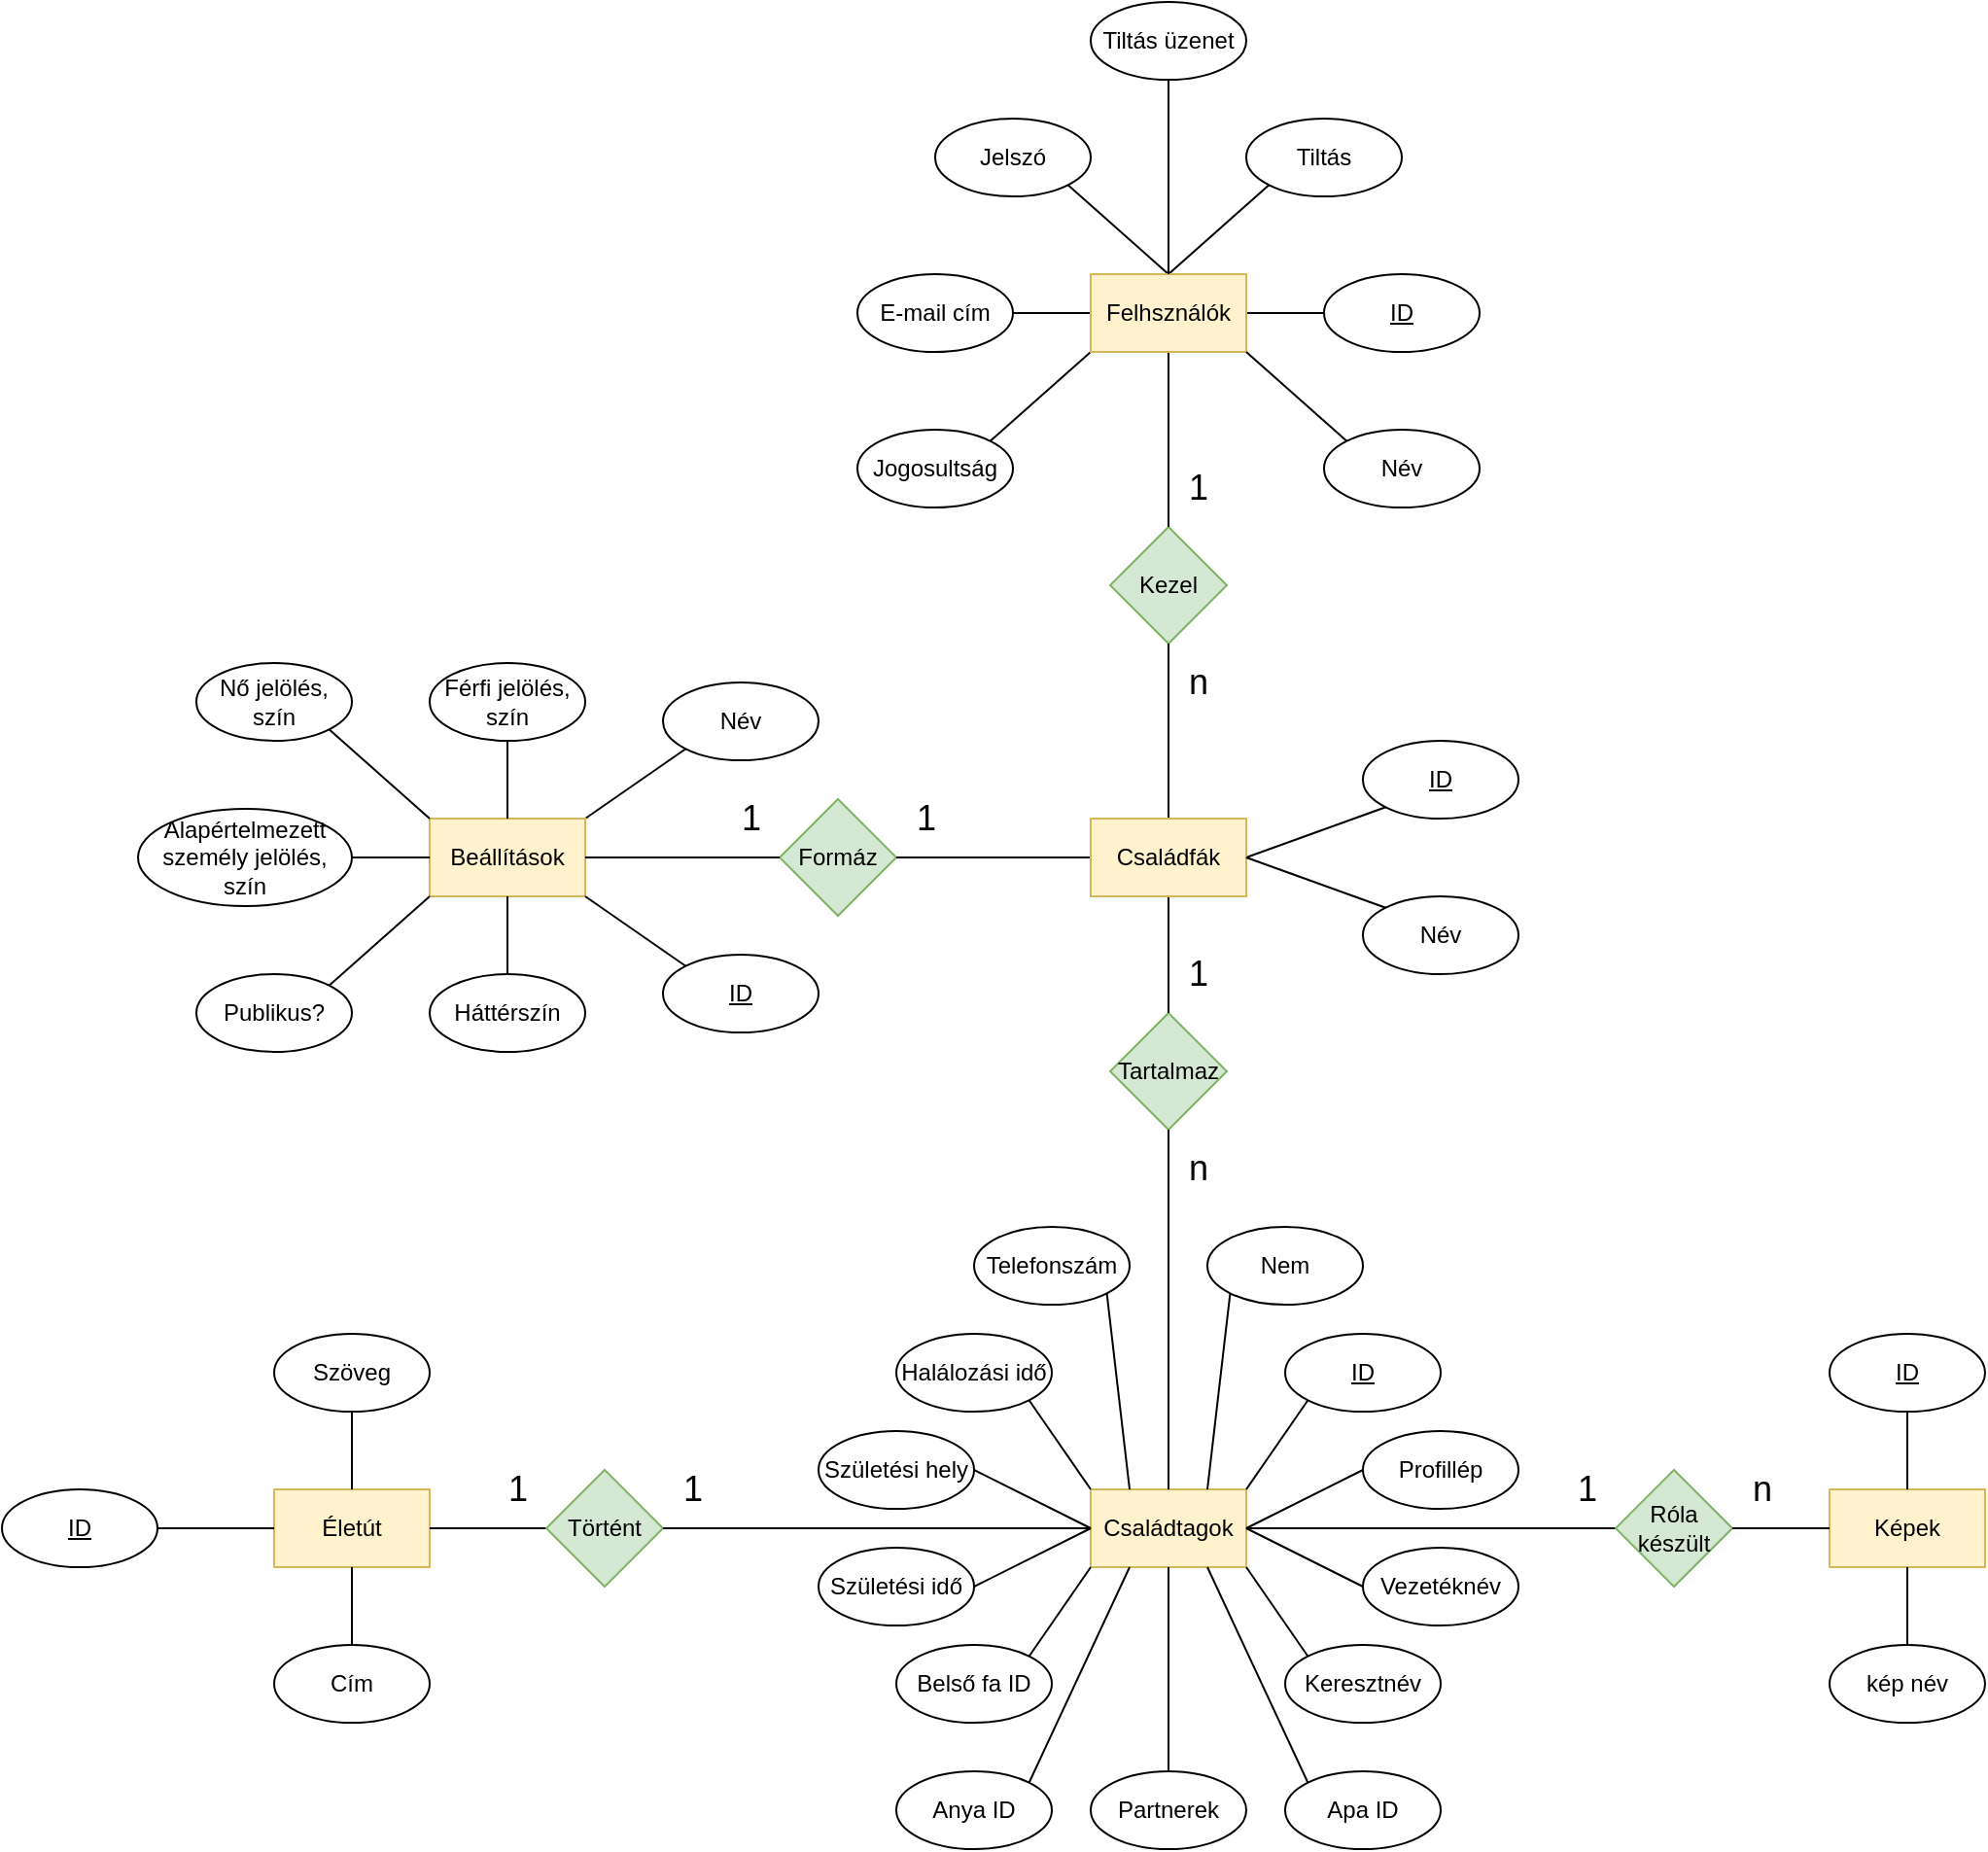 <mxfile version="21.2.3" type="device">
  <diagram id="2suKH13zM9JkPsC_o6TE" name="1 oldal">
    <mxGraphModel dx="2447" dy="899" grid="1" gridSize="10" guides="1" tooltips="1" connect="1" arrows="1" fold="1" page="1" pageScale="1" pageWidth="827" pageHeight="1169" math="0" shadow="0">
      <root>
        <mxCell id="0" />
        <mxCell id="1" parent="0" />
        <mxCell id="bxEZ8ckqoEu1JuAKQ9-u-1" value="Felhsználók" style="rounded=0;whiteSpace=wrap;html=1;" parent="1" vertex="1">
          <mxGeometry x="420" y="150" width="80" height="40" as="geometry" />
        </mxCell>
        <mxCell id="bxEZ8ckqoEu1JuAKQ9-u-2" value="&lt;u&gt;ID&lt;/u&gt;" style="ellipse;whiteSpace=wrap;html=1;" parent="1" vertex="1">
          <mxGeometry x="540" y="150" width="80" height="40" as="geometry" />
        </mxCell>
        <mxCell id="bxEZ8ckqoEu1JuAKQ9-u-3" value="E-mail cím" style="ellipse;whiteSpace=wrap;html=1;" parent="1" vertex="1">
          <mxGeometry x="300" y="150" width="80" height="40" as="geometry" />
        </mxCell>
        <mxCell id="bxEZ8ckqoEu1JuAKQ9-u-6" value="Jelszó" style="ellipse;whiteSpace=wrap;html=1;" parent="1" vertex="1">
          <mxGeometry x="340" y="70" width="80" height="40" as="geometry" />
        </mxCell>
        <mxCell id="bxEZ8ckqoEu1JuAKQ9-u-7" value="" style="endArrow=none;html=1;rounded=0;entryX=0;entryY=0.5;entryDx=0;entryDy=0;exitX=1;exitY=0.5;exitDx=0;exitDy=0;" parent="1" source="bxEZ8ckqoEu1JuAKQ9-u-1" target="bxEZ8ckqoEu1JuAKQ9-u-2" edge="1">
          <mxGeometry width="50" height="50" relative="1" as="geometry">
            <mxPoint x="550" y="260" as="sourcePoint" />
            <mxPoint x="560" y="160" as="targetPoint" />
          </mxGeometry>
        </mxCell>
        <mxCell id="bxEZ8ckqoEu1JuAKQ9-u-9" value="" style="endArrow=none;html=1;rounded=0;entryX=1;entryY=0.5;entryDx=0;entryDy=0;exitX=0;exitY=0.5;exitDx=0;exitDy=0;" parent="1" source="bxEZ8ckqoEu1JuAKQ9-u-1" target="bxEZ8ckqoEu1JuAKQ9-u-3" edge="1">
          <mxGeometry width="50" height="50" relative="1" as="geometry">
            <mxPoint x="470" y="160" as="sourcePoint" />
            <mxPoint x="470" y="120" as="targetPoint" />
          </mxGeometry>
        </mxCell>
        <mxCell id="bxEZ8ckqoEu1JuAKQ9-u-10" value="" style="endArrow=none;html=1;rounded=0;entryX=0.5;entryY=0;entryDx=0;entryDy=0;exitX=1;exitY=1;exitDx=0;exitDy=0;" parent="1" source="bxEZ8ckqoEu1JuAKQ9-u-6" target="bxEZ8ckqoEu1JuAKQ9-u-1" edge="1">
          <mxGeometry width="50" height="50" relative="1" as="geometry">
            <mxPoint x="480" y="170" as="sourcePoint" />
            <mxPoint x="480" y="130" as="targetPoint" />
          </mxGeometry>
        </mxCell>
        <mxCell id="bxEZ8ckqoEu1JuAKQ9-u-11" value="Családfák" style="rounded=0;whiteSpace=wrap;html=1;" parent="1" vertex="1">
          <mxGeometry x="420" y="430" width="80" height="40" as="geometry" />
        </mxCell>
        <mxCell id="bxEZ8ckqoEu1JuAKQ9-u-12" value="Kezel" style="rhombus;whiteSpace=wrap;html=1;fillColor=#d5e8d4;strokeColor=#82b366;" parent="1" vertex="1">
          <mxGeometry x="430" y="280" width="60" height="60" as="geometry" />
        </mxCell>
        <mxCell id="bxEZ8ckqoEu1JuAKQ9-u-13" value="Tiltás" style="ellipse;whiteSpace=wrap;html=1;" parent="1" vertex="1">
          <mxGeometry x="500" y="70" width="80" height="40" as="geometry" />
        </mxCell>
        <mxCell id="bxEZ8ckqoEu1JuAKQ9-u-14" value="" style="endArrow=none;html=1;rounded=0;entryX=0.5;entryY=0;entryDx=0;entryDy=0;exitX=0;exitY=1;exitDx=0;exitDy=0;" parent="1" source="bxEZ8ckqoEu1JuAKQ9-u-13" target="bxEZ8ckqoEu1JuAKQ9-u-1" edge="1">
          <mxGeometry width="50" height="50" relative="1" as="geometry">
            <mxPoint x="390" y="120" as="sourcePoint" />
            <mxPoint x="470" y="160" as="targetPoint" />
          </mxGeometry>
        </mxCell>
        <mxCell id="bxEZ8ckqoEu1JuAKQ9-u-15" value="" style="endArrow=none;html=1;rounded=0;entryX=0.5;entryY=0;entryDx=0;entryDy=0;exitX=0.5;exitY=1;exitDx=0;exitDy=0;" parent="1" source="bxEZ8ckqoEu1JuAKQ9-u-1" target="bxEZ8ckqoEu1JuAKQ9-u-12" edge="1">
          <mxGeometry width="50" height="50" relative="1" as="geometry">
            <mxPoint x="400" y="130" as="sourcePoint" />
            <mxPoint x="480" y="170" as="targetPoint" />
          </mxGeometry>
        </mxCell>
        <mxCell id="bxEZ8ckqoEu1JuAKQ9-u-16" value="" style="endArrow=none;html=1;rounded=0;entryX=0.5;entryY=0;entryDx=0;entryDy=0;exitX=0.5;exitY=1;exitDx=0;exitDy=0;" parent="1" source="bxEZ8ckqoEu1JuAKQ9-u-12" target="bxEZ8ckqoEu1JuAKQ9-u-11" edge="1">
          <mxGeometry width="50" height="50" relative="1" as="geometry">
            <mxPoint x="410" y="220" as="sourcePoint" />
            <mxPoint x="490" y="260" as="targetPoint" />
          </mxGeometry>
        </mxCell>
        <mxCell id="bxEZ8ckqoEu1JuAKQ9-u-17" value="&lt;u&gt;ID&lt;/u&gt;" style="ellipse;whiteSpace=wrap;html=1;" parent="1" vertex="1">
          <mxGeometry x="560" y="390" width="80" height="40" as="geometry" />
        </mxCell>
        <mxCell id="bxEZ8ckqoEu1JuAKQ9-u-18" value="" style="endArrow=none;html=1;rounded=0;entryX=0;entryY=1;entryDx=0;entryDy=0;exitX=1;exitY=0.5;exitDx=0;exitDy=0;" parent="1" source="bxEZ8ckqoEu1JuAKQ9-u-11" target="bxEZ8ckqoEu1JuAKQ9-u-17" edge="1">
          <mxGeometry width="50" height="50" relative="1" as="geometry">
            <mxPoint x="510" y="260" as="sourcePoint" />
            <mxPoint x="550" y="260" as="targetPoint" />
          </mxGeometry>
        </mxCell>
        <mxCell id="bxEZ8ckqoEu1JuAKQ9-u-19" value="Családtagok" style="rounded=0;whiteSpace=wrap;html=1;fillColor=#fff2cc;strokeColor=#d6b656;" parent="1" vertex="1">
          <mxGeometry x="420" y="775" width="80" height="40" as="geometry" />
        </mxCell>
        <mxCell id="bxEZ8ckqoEu1JuAKQ9-u-20" value="Tartalmaz" style="rhombus;whiteSpace=wrap;html=1;fillColor=#d5e8d4;strokeColor=#82b366;" parent="1" vertex="1">
          <mxGeometry x="430" y="530" width="60" height="60" as="geometry" />
        </mxCell>
        <mxCell id="bxEZ8ckqoEu1JuAKQ9-u-21" value="" style="endArrow=none;html=1;rounded=0;entryX=0.5;entryY=0;entryDx=0;entryDy=0;exitX=0.5;exitY=1;exitDx=0;exitDy=0;" parent="1" source="bxEZ8ckqoEu1JuAKQ9-u-20" target="bxEZ8ckqoEu1JuAKQ9-u-19" edge="1">
          <mxGeometry width="50" height="50" relative="1" as="geometry">
            <mxPoint x="460" y="665" as="sourcePoint" />
            <mxPoint x="460" y="785" as="targetPoint" />
          </mxGeometry>
        </mxCell>
        <mxCell id="bxEZ8ckqoEu1JuAKQ9-u-22" value="" style="endArrow=none;html=1;rounded=0;exitX=0.5;exitY=0;exitDx=0;exitDy=0;entryX=0.5;entryY=1;entryDx=0;entryDy=0;" parent="1" source="bxEZ8ckqoEu1JuAKQ9-u-20" target="c3sbEHsN1Rzc0lD4RSrM-78" edge="1">
          <mxGeometry width="50" height="50" relative="1" as="geometry">
            <mxPoint x="480" y="250" as="sourcePoint" />
            <mxPoint x="460" y="430" as="targetPoint" />
          </mxGeometry>
        </mxCell>
        <mxCell id="bxEZ8ckqoEu1JuAKQ9-u-23" value="&lt;font style=&quot;font-size: 18px;&quot;&gt;1&lt;/font&gt;" style="text;html=1;align=center;verticalAlign=middle;resizable=0;points=[];autosize=1;strokeColor=none;fillColor=none;" parent="1" vertex="1">
          <mxGeometry x="460" y="240" width="30" height="40" as="geometry" />
        </mxCell>
        <mxCell id="bxEZ8ckqoEu1JuAKQ9-u-25" value="&lt;font style=&quot;font-size: 18px;&quot;&gt;n&lt;/font&gt;" style="text;html=1;align=center;verticalAlign=middle;resizable=0;points=[];autosize=1;strokeColor=none;fillColor=none;" parent="1" vertex="1">
          <mxGeometry x="460" y="340" width="30" height="40" as="geometry" />
        </mxCell>
        <mxCell id="bxEZ8ckqoEu1JuAKQ9-u-26" value="&lt;font style=&quot;font-size: 18px;&quot;&gt;1&lt;/font&gt;" style="text;html=1;align=center;verticalAlign=middle;resizable=0;points=[];autosize=1;strokeColor=none;fillColor=none;" parent="1" vertex="1">
          <mxGeometry x="460" y="490" width="30" height="40" as="geometry" />
        </mxCell>
        <mxCell id="bxEZ8ckqoEu1JuAKQ9-u-27" value="&lt;font style=&quot;font-size: 18px;&quot;&gt;n&lt;/font&gt;" style="text;html=1;align=center;verticalAlign=middle;resizable=0;points=[];autosize=1;strokeColor=none;fillColor=none;" parent="1" vertex="1">
          <mxGeometry x="460" y="590" width="30" height="40" as="geometry" />
        </mxCell>
        <mxCell id="bxEZ8ckqoEu1JuAKQ9-u-28" value="Név" style="ellipse;whiteSpace=wrap;html=1;" parent="1" vertex="1">
          <mxGeometry x="200" y="360" width="80" height="40" as="geometry" />
        </mxCell>
        <mxCell id="bxEZ8ckqoEu1JuAKQ9-u-29" value="" style="endArrow=none;html=1;rounded=0;entryX=1;entryY=0;entryDx=0;entryDy=0;exitX=0;exitY=1;exitDx=0;exitDy=0;" parent="1" source="bxEZ8ckqoEu1JuAKQ9-u-28" target="bxEZ8ckqoEu1JuAKQ9-u-30" edge="1">
          <mxGeometry width="50" height="50" relative="1" as="geometry">
            <mxPoint x="450" y="400" as="sourcePoint" />
            <mxPoint x="370" y="395.86" as="targetPoint" />
          </mxGeometry>
        </mxCell>
        <mxCell id="bxEZ8ckqoEu1JuAKQ9-u-30" value="Beállítások" style="rounded=0;whiteSpace=wrap;html=1;fillColor=#fff2cc;strokeColor=#d6b656;" parent="1" vertex="1">
          <mxGeometry x="80" y="430" width="80" height="40" as="geometry" />
        </mxCell>
        <mxCell id="bxEZ8ckqoEu1JuAKQ9-u-31" value="Formáz" style="rhombus;whiteSpace=wrap;html=1;fillColor=#d5e8d4;strokeColor=#82b366;" parent="1" vertex="1">
          <mxGeometry x="260" y="420" width="60" height="60" as="geometry" />
        </mxCell>
        <mxCell id="bxEZ8ckqoEu1JuAKQ9-u-32" value="" style="endArrow=none;html=1;rounded=0;exitX=1;exitY=0.5;exitDx=0;exitDy=0;entryX=0;entryY=0.5;entryDx=0;entryDy=0;" parent="1" source="bxEZ8ckqoEu1JuAKQ9-u-30" target="bxEZ8ckqoEu1JuAKQ9-u-31" edge="1">
          <mxGeometry width="50" height="50" relative="1" as="geometry">
            <mxPoint x="340" y="260" as="sourcePoint" />
            <mxPoint x="300" y="450" as="targetPoint" />
          </mxGeometry>
        </mxCell>
        <mxCell id="bxEZ8ckqoEu1JuAKQ9-u-33" value="" style="endArrow=none;html=1;rounded=0;exitX=0;exitY=0.5;exitDx=0;exitDy=0;entryX=1;entryY=0.5;entryDx=0;entryDy=0;" parent="1" source="bxEZ8ckqoEu1JuAKQ9-u-11" target="bxEZ8ckqoEu1JuAKQ9-u-31" edge="1">
          <mxGeometry width="50" height="50" relative="1" as="geometry">
            <mxPoint x="270" y="460" as="sourcePoint" />
            <mxPoint x="320" y="460" as="targetPoint" />
          </mxGeometry>
        </mxCell>
        <mxCell id="bxEZ8ckqoEu1JuAKQ9-u-34" value="&lt;font style=&quot;font-size: 18px;&quot;&gt;1&lt;/font&gt;" style="text;html=1;align=center;verticalAlign=middle;resizable=0;points=[];autosize=1;strokeColor=none;fillColor=none;" parent="1" vertex="1">
          <mxGeometry x="230" y="410" width="30" height="40" as="geometry" />
        </mxCell>
        <mxCell id="bxEZ8ckqoEu1JuAKQ9-u-35" value="&lt;font style=&quot;font-size: 18px;&quot;&gt;1&lt;/font&gt;" style="text;html=1;align=center;verticalAlign=middle;resizable=0;points=[];autosize=1;strokeColor=none;fillColor=none;" parent="1" vertex="1">
          <mxGeometry x="320" y="410" width="30" height="40" as="geometry" />
        </mxCell>
        <mxCell id="bxEZ8ckqoEu1JuAKQ9-u-36" value="Vezetéknév" style="ellipse;whiteSpace=wrap;html=1;" parent="1" vertex="1">
          <mxGeometry x="560" y="805" width="80" height="40" as="geometry" />
        </mxCell>
        <mxCell id="bxEZ8ckqoEu1JuAKQ9-u-37" value="Születési idő" style="ellipse;whiteSpace=wrap;html=1;" parent="1" vertex="1">
          <mxGeometry x="280" y="805" width="80" height="40" as="geometry" />
        </mxCell>
        <mxCell id="bxEZ8ckqoEu1JuAKQ9-u-38" value="Születési hely" style="ellipse;whiteSpace=wrap;html=1;" parent="1" vertex="1">
          <mxGeometry x="280" y="745" width="80" height="40" as="geometry" />
        </mxCell>
        <mxCell id="bxEZ8ckqoEu1JuAKQ9-u-39" value="&lt;u&gt;ID&lt;/u&gt;" style="ellipse;whiteSpace=wrap;html=1;" parent="1" vertex="1">
          <mxGeometry x="520" y="695" width="80" height="40" as="geometry" />
        </mxCell>
        <mxCell id="c3sbEHsN1Rzc0lD4RSrM-3" value="" style="endArrow=none;html=1;rounded=0;entryX=0.5;entryY=0;entryDx=0;entryDy=0;exitX=0.5;exitY=1;exitDx=0;exitDy=0;" parent="1" source="bxEZ8ckqoEu1JuAKQ9-u-19" target="oRA0kIdg80wgNyJa5rN7-21" edge="1">
          <mxGeometry width="50" height="50" relative="1" as="geometry">
            <mxPoint x="460" y="885" as="sourcePoint" />
            <mxPoint x="460" y="935" as="targetPoint" />
          </mxGeometry>
        </mxCell>
        <mxCell id="c3sbEHsN1Rzc0lD4RSrM-7" value="" style="endArrow=none;html=1;rounded=0;entryX=0.75;entryY=1;entryDx=0;entryDy=0;exitX=0;exitY=0;exitDx=0;exitDy=0;" parent="1" source="oRA0kIdg80wgNyJa5rN7-20" target="bxEZ8ckqoEu1JuAKQ9-u-19" edge="1">
          <mxGeometry width="50" height="50" relative="1" as="geometry">
            <mxPoint x="550" y="965" as="sourcePoint" />
            <mxPoint x="490" y="845" as="targetPoint" />
          </mxGeometry>
        </mxCell>
        <mxCell id="c3sbEHsN1Rzc0lD4RSrM-8" value="" style="endArrow=none;html=1;rounded=0;exitX=1;exitY=0;exitDx=0;exitDy=0;entryX=0.25;entryY=1;entryDx=0;entryDy=0;" parent="1" source="oRA0kIdg80wgNyJa5rN7-19" target="bxEZ8ckqoEu1JuAKQ9-u-19" edge="1">
          <mxGeometry width="50" height="50" relative="1" as="geometry">
            <mxPoint x="370" y="965" as="sourcePoint" />
            <mxPoint x="430" y="845" as="targetPoint" />
          </mxGeometry>
        </mxCell>
        <mxCell id="c3sbEHsN1Rzc0lD4RSrM-14" value="" style="endArrow=none;html=1;rounded=0;exitX=1;exitY=0.5;exitDx=0;exitDy=0;entryX=0;entryY=0.5;entryDx=0;entryDy=0;" parent="1" source="bxEZ8ckqoEu1JuAKQ9-u-19" target="c3sbEHsN1Rzc0lD4RSrM-51" edge="1">
          <mxGeometry width="50" height="50" relative="1" as="geometry">
            <mxPoint x="600" y="795" as="sourcePoint" />
            <mxPoint x="760" y="795" as="targetPoint" />
          </mxGeometry>
        </mxCell>
        <mxCell id="c3sbEHsN1Rzc0lD4RSrM-18" value="" style="endArrow=none;html=1;rounded=0;entryX=0;entryY=1;entryDx=0;entryDy=0;exitX=1;exitY=0;exitDx=0;exitDy=0;" parent="1" source="bxEZ8ckqoEu1JuAKQ9-u-19" target="bxEZ8ckqoEu1JuAKQ9-u-39" edge="1">
          <mxGeometry width="50" height="50" relative="1" as="geometry">
            <mxPoint x="440" y="705" as="sourcePoint" />
            <mxPoint x="390" y="725" as="targetPoint" />
            <Array as="points" />
          </mxGeometry>
        </mxCell>
        <mxCell id="c3sbEHsN1Rzc0lD4RSrM-22" value="" style="endArrow=none;html=1;rounded=0;entryX=1;entryY=0.5;entryDx=0;entryDy=0;exitX=0;exitY=0.5;exitDx=0;exitDy=0;" parent="1" source="bxEZ8ckqoEu1JuAKQ9-u-19" target="bxEZ8ckqoEu1JuAKQ9-u-37" edge="1">
          <mxGeometry width="50" height="50" relative="1" as="geometry">
            <mxPoint x="500" y="705" as="sourcePoint" />
            <mxPoint x="540" y="725" as="targetPoint" />
            <Array as="points" />
          </mxGeometry>
        </mxCell>
        <mxCell id="c3sbEHsN1Rzc0lD4RSrM-23" value="" style="endArrow=none;html=1;rounded=0;entryX=1;entryY=0.5;entryDx=0;entryDy=0;exitX=0;exitY=0.5;exitDx=0;exitDy=0;" parent="1" source="bxEZ8ckqoEu1JuAKQ9-u-19" target="bxEZ8ckqoEu1JuAKQ9-u-38" edge="1">
          <mxGeometry width="50" height="50" relative="1" as="geometry">
            <mxPoint x="510" y="715" as="sourcePoint" />
            <mxPoint x="550" y="735" as="targetPoint" />
            <Array as="points" />
          </mxGeometry>
        </mxCell>
        <mxCell id="c3sbEHsN1Rzc0lD4RSrM-31" value="Keresztnév" style="ellipse;whiteSpace=wrap;html=1;" parent="1" vertex="1">
          <mxGeometry x="520" y="855" width="80" height="40" as="geometry" />
        </mxCell>
        <mxCell id="c3sbEHsN1Rzc0lD4RSrM-32" value="" style="endArrow=none;html=1;rounded=0;entryX=0;entryY=0;entryDx=0;entryDy=0;exitX=1;exitY=1;exitDx=0;exitDy=0;" parent="1" source="bxEZ8ckqoEu1JuAKQ9-u-19" target="c3sbEHsN1Rzc0lD4RSrM-31" edge="1">
          <mxGeometry width="50" height="50" relative="1" as="geometry">
            <mxPoint x="510" y="805" as="sourcePoint" />
            <mxPoint x="550" y="805" as="targetPoint" />
          </mxGeometry>
        </mxCell>
        <mxCell id="c3sbEHsN1Rzc0lD4RSrM-35" value="Halálozási idő" style="ellipse;whiteSpace=wrap;html=1;" parent="1" vertex="1">
          <mxGeometry x="320" y="695" width="80" height="40" as="geometry" />
        </mxCell>
        <mxCell id="c3sbEHsN1Rzc0lD4RSrM-37" value="" style="endArrow=none;html=1;rounded=0;entryX=1;entryY=1;entryDx=0;entryDy=0;exitX=0;exitY=0;exitDx=0;exitDy=0;" parent="1" source="bxEZ8ckqoEu1JuAKQ9-u-19" target="c3sbEHsN1Rzc0lD4RSrM-35" edge="1">
          <mxGeometry width="50" height="50" relative="1" as="geometry">
            <mxPoint x="430" y="785" as="sourcePoint" />
            <mxPoint x="390" y="725" as="targetPoint" />
            <Array as="points" />
          </mxGeometry>
        </mxCell>
        <mxCell id="c3sbEHsN1Rzc0lD4RSrM-39" value="Férfi jelölés, szín" style="ellipse;whiteSpace=wrap;html=1;" parent="1" vertex="1">
          <mxGeometry x="80" y="350" width="80" height="40" as="geometry" />
        </mxCell>
        <mxCell id="c3sbEHsN1Rzc0lD4RSrM-40" value="" style="endArrow=none;html=1;rounded=0;entryX=0.5;entryY=1;entryDx=0;entryDy=0;exitX=0.5;exitY=0;exitDx=0;exitDy=0;" parent="1" source="bxEZ8ckqoEu1JuAKQ9-u-30" target="c3sbEHsN1Rzc0lD4RSrM-39" edge="1">
          <mxGeometry width="50" height="50" relative="1" as="geometry">
            <mxPoint x="330" y="640" as="sourcePoint" />
            <mxPoint x="170" y="580" as="targetPoint" />
            <Array as="points" />
          </mxGeometry>
        </mxCell>
        <mxCell id="c3sbEHsN1Rzc0lD4RSrM-42" value="Nő jelölés, szín" style="ellipse;whiteSpace=wrap;html=1;" parent="1" vertex="1">
          <mxGeometry x="-40" y="350" width="80" height="40" as="geometry" />
        </mxCell>
        <mxCell id="c3sbEHsN1Rzc0lD4RSrM-43" value="" style="endArrow=none;html=1;rounded=0;entryX=1;entryY=1;entryDx=0;entryDy=0;exitX=0;exitY=0;exitDx=0;exitDy=0;" parent="1" source="bxEZ8ckqoEu1JuAKQ9-u-30" target="c3sbEHsN1Rzc0lD4RSrM-42" edge="1">
          <mxGeometry width="50" height="50" relative="1" as="geometry">
            <mxPoint x="130" y="440" as="sourcePoint" />
            <mxPoint x="130" y="400" as="targetPoint" />
            <Array as="points" />
          </mxGeometry>
        </mxCell>
        <mxCell id="c3sbEHsN1Rzc0lD4RSrM-44" value="Alapértelmezett személy jelölés, szín" style="ellipse;whiteSpace=wrap;html=1;" parent="1" vertex="1">
          <mxGeometry x="-70" y="425" width="110" height="50" as="geometry" />
        </mxCell>
        <mxCell id="c3sbEHsN1Rzc0lD4RSrM-45" value="" style="endArrow=none;html=1;rounded=0;entryX=0;entryY=0.5;entryDx=0;entryDy=0;exitX=1;exitY=0.5;exitDx=0;exitDy=0;" parent="1" source="c3sbEHsN1Rzc0lD4RSrM-44" target="bxEZ8ckqoEu1JuAKQ9-u-30" edge="1">
          <mxGeometry width="50" height="50" relative="1" as="geometry">
            <mxPoint x="130" y="440" as="sourcePoint" />
            <mxPoint x="130" y="400" as="targetPoint" />
            <Array as="points" />
          </mxGeometry>
        </mxCell>
        <mxCell id="c3sbEHsN1Rzc0lD4RSrM-47" value="Profillép" style="ellipse;whiteSpace=wrap;html=1;" parent="1" vertex="1">
          <mxGeometry x="560" y="745" width="80" height="40" as="geometry" />
        </mxCell>
        <mxCell id="c3sbEHsN1Rzc0lD4RSrM-48" value="" style="endArrow=none;html=1;rounded=0;entryX=0;entryY=0.5;entryDx=0;entryDy=0;exitX=1;exitY=0.5;exitDx=0;exitDy=0;" parent="1" source="bxEZ8ckqoEu1JuAKQ9-u-19" target="c3sbEHsN1Rzc0lD4RSrM-47" edge="1">
          <mxGeometry width="50" height="50" relative="1" as="geometry">
            <mxPoint x="510" y="785" as="sourcePoint" />
            <mxPoint x="561.716" y="739.142" as="targetPoint" />
            <Array as="points" />
          </mxGeometry>
        </mxCell>
        <mxCell id="c3sbEHsN1Rzc0lD4RSrM-50" value="" style="endArrow=none;html=1;rounded=0;exitX=1;exitY=0.5;exitDx=0;exitDy=0;entryX=0;entryY=0.5;entryDx=0;entryDy=0;" parent="1" source="bxEZ8ckqoEu1JuAKQ9-u-19" target="bxEZ8ckqoEu1JuAKQ9-u-36" edge="1">
          <mxGeometry width="50" height="50" relative="1" as="geometry">
            <mxPoint x="510" y="785" as="sourcePoint" />
            <mxPoint x="650" y="835" as="targetPoint" />
            <Array as="points" />
          </mxGeometry>
        </mxCell>
        <mxCell id="c3sbEHsN1Rzc0lD4RSrM-51" value="Róla készült" style="rhombus;whiteSpace=wrap;html=1;fillColor=#d5e8d4;strokeColor=#82b366;" parent="1" vertex="1">
          <mxGeometry x="690" y="765" width="60" height="60" as="geometry" />
        </mxCell>
        <mxCell id="c3sbEHsN1Rzc0lD4RSrM-52" value="Képek" style="rounded=0;whiteSpace=wrap;html=1;fillColor=#fff2cc;strokeColor=#d6b656;" parent="1" vertex="1">
          <mxGeometry x="800" y="775" width="80" height="40" as="geometry" />
        </mxCell>
        <mxCell id="c3sbEHsN1Rzc0lD4RSrM-53" value="" style="endArrow=none;html=1;rounded=0;exitX=0;exitY=0.5;exitDx=0;exitDy=0;entryX=1;entryY=0.5;entryDx=0;entryDy=0;" parent="1" source="c3sbEHsN1Rzc0lD4RSrM-52" target="c3sbEHsN1Rzc0lD4RSrM-51" edge="1">
          <mxGeometry width="50" height="50" relative="1" as="geometry">
            <mxPoint x="630" y="805" as="sourcePoint" />
            <mxPoint x="700" y="805" as="targetPoint" />
          </mxGeometry>
        </mxCell>
        <mxCell id="c3sbEHsN1Rzc0lD4RSrM-54" value="kép név" style="ellipse;whiteSpace=wrap;html=1;" parent="1" vertex="1">
          <mxGeometry x="800" y="855" width="80" height="40" as="geometry" />
        </mxCell>
        <mxCell id="c3sbEHsN1Rzc0lD4RSrM-56" value="" style="endArrow=none;html=1;rounded=0;exitX=0.5;exitY=0;exitDx=0;exitDy=0;entryX=0.5;entryY=1;entryDx=0;entryDy=0;" parent="1" source="c3sbEHsN1Rzc0lD4RSrM-54" target="c3sbEHsN1Rzc0lD4RSrM-52" edge="1">
          <mxGeometry width="50" height="50" relative="1" as="geometry">
            <mxPoint x="810" y="805" as="sourcePoint" />
            <mxPoint x="740" y="805" as="targetPoint" />
          </mxGeometry>
        </mxCell>
        <mxCell id="c3sbEHsN1Rzc0lD4RSrM-62" value="&lt;font style=&quot;font-size: 18px;&quot;&gt;1&lt;/font&gt;" style="text;html=1;align=center;verticalAlign=middle;resizable=0;points=[];autosize=1;strokeColor=none;fillColor=none;" parent="1" vertex="1">
          <mxGeometry x="660" y="755" width="30" height="40" as="geometry" />
        </mxCell>
        <mxCell id="c3sbEHsN1Rzc0lD4RSrM-63" value="&lt;font style=&quot;font-size: 18px;&quot;&gt;n&lt;/font&gt;" style="text;html=1;align=center;verticalAlign=middle;resizable=0;points=[];autosize=1;strokeColor=none;fillColor=none;" parent="1" vertex="1">
          <mxGeometry x="750" y="755" width="30" height="40" as="geometry" />
        </mxCell>
        <mxCell id="c3sbEHsN1Rzc0lD4RSrM-64" value="Publikus?" style="ellipse;whiteSpace=wrap;html=1;" parent="1" vertex="1">
          <mxGeometry x="-40" y="510" width="80" height="40" as="geometry" />
        </mxCell>
        <mxCell id="c3sbEHsN1Rzc0lD4RSrM-66" value="Jogosultság" style="ellipse;whiteSpace=wrap;html=1;" parent="1" vertex="1">
          <mxGeometry x="300" y="230" width="80" height="40" as="geometry" />
        </mxCell>
        <mxCell id="c3sbEHsN1Rzc0lD4RSrM-67" value="" style="endArrow=none;html=1;rounded=0;entryX=0;entryY=1;entryDx=0;entryDy=0;exitX=1;exitY=0;exitDx=0;exitDy=0;" parent="1" source="c3sbEHsN1Rzc0lD4RSrM-66" target="bxEZ8ckqoEu1JuAKQ9-u-1" edge="1">
          <mxGeometry width="50" height="50" relative="1" as="geometry">
            <mxPoint x="418.284" y="114.142" as="sourcePoint" />
            <mxPoint x="470" y="160" as="targetPoint" />
          </mxGeometry>
        </mxCell>
        <mxCell id="c3sbEHsN1Rzc0lD4RSrM-68" value="Életút" style="rounded=0;whiteSpace=wrap;html=1;fillColor=#fff2cc;strokeColor=#d6b656;" parent="1" vertex="1">
          <mxGeometry y="775" width="80" height="40" as="geometry" />
        </mxCell>
        <mxCell id="c3sbEHsN1Rzc0lD4RSrM-69" value="" style="endArrow=none;html=1;rounded=0;entryX=1;entryY=0;entryDx=0;entryDy=0;exitX=0;exitY=1;exitDx=0;exitDy=0;" parent="1" source="bxEZ8ckqoEu1JuAKQ9-u-30" target="c3sbEHsN1Rzc0lD4RSrM-64" edge="1">
          <mxGeometry width="50" height="50" relative="1" as="geometry">
            <mxPoint x="80" y="500" as="sourcePoint" />
            <mxPoint x="28.284" y="545.858" as="targetPoint" />
          </mxGeometry>
        </mxCell>
        <mxCell id="c3sbEHsN1Rzc0lD4RSrM-70" value="" style="endArrow=none;html=1;rounded=0;entryX=0;entryY=0.5;entryDx=0;entryDy=0;exitX=1;exitY=0.5;exitDx=0;exitDy=0;" parent="1" source="c3sbEHsN1Rzc0lD4RSrM-68" target="c3sbEHsN1Rzc0lD4RSrM-75" edge="1">
          <mxGeometry width="50" height="50" relative="1" as="geometry">
            <mxPoint x="50" y="605" as="sourcePoint" />
            <mxPoint x="90" y="605" as="targetPoint" />
            <Array as="points" />
          </mxGeometry>
        </mxCell>
        <mxCell id="c3sbEHsN1Rzc0lD4RSrM-71" value="Szöveg" style="ellipse;whiteSpace=wrap;html=1;" parent="1" vertex="1">
          <mxGeometry y="695" width="80" height="40" as="geometry" />
        </mxCell>
        <mxCell id="c3sbEHsN1Rzc0lD4RSrM-72" value="" style="endArrow=none;html=1;rounded=0;entryX=0.5;entryY=0;entryDx=0;entryDy=0;exitX=0.5;exitY=1;exitDx=0;exitDy=0;" parent="1" source="c3sbEHsN1Rzc0lD4RSrM-71" target="c3sbEHsN1Rzc0lD4RSrM-68" edge="1">
          <mxGeometry width="50" height="50" relative="1" as="geometry">
            <mxPoint x="358.284" y="470.858" as="sourcePoint" />
            <mxPoint x="410" y="425" as="targetPoint" />
          </mxGeometry>
        </mxCell>
        <mxCell id="c3sbEHsN1Rzc0lD4RSrM-73" value="Cím" style="ellipse;whiteSpace=wrap;html=1;" parent="1" vertex="1">
          <mxGeometry y="855" width="80" height="40" as="geometry" />
        </mxCell>
        <mxCell id="c3sbEHsN1Rzc0lD4RSrM-74" value="" style="endArrow=none;html=1;rounded=0;entryX=0.5;entryY=0;entryDx=0;entryDy=0;exitX=0.5;exitY=1;exitDx=0;exitDy=0;" parent="1" source="c3sbEHsN1Rzc0lD4RSrM-68" target="c3sbEHsN1Rzc0lD4RSrM-73" edge="1">
          <mxGeometry width="50" height="50" relative="1" as="geometry">
            <mxPoint x="90" y="745" as="sourcePoint" />
            <mxPoint x="90" y="785" as="targetPoint" />
          </mxGeometry>
        </mxCell>
        <mxCell id="c3sbEHsN1Rzc0lD4RSrM-75" value="Történt" style="rhombus;whiteSpace=wrap;html=1;fillColor=#d5e8d4;strokeColor=#82b366;" parent="1" vertex="1">
          <mxGeometry x="140" y="765" width="60" height="60" as="geometry" />
        </mxCell>
        <mxCell id="c3sbEHsN1Rzc0lD4RSrM-76" value="" style="endArrow=none;html=1;rounded=0;entryX=1;entryY=0.5;entryDx=0;entryDy=0;exitX=0;exitY=0.5;exitDx=0;exitDy=0;" parent="1" source="bxEZ8ckqoEu1JuAKQ9-u-19" target="c3sbEHsN1Rzc0lD4RSrM-75" edge="1">
          <mxGeometry width="50" height="50" relative="1" as="geometry">
            <mxPoint x="110" y="805" as="sourcePoint" />
            <mxPoint x="170" y="805" as="targetPoint" />
            <Array as="points" />
          </mxGeometry>
        </mxCell>
        <mxCell id="c3sbEHsN1Rzc0lD4RSrM-77" value="Felhsználók" style="rounded=0;whiteSpace=wrap;html=1;fillColor=#fff2cc;strokeColor=#d6b656;" parent="1" vertex="1">
          <mxGeometry x="420" y="150" width="80" height="40" as="geometry" />
        </mxCell>
        <mxCell id="c3sbEHsN1Rzc0lD4RSrM-78" value="Családfák" style="rounded=0;whiteSpace=wrap;html=1;fillColor=#fff2cc;strokeColor=#d6b656;" parent="1" vertex="1">
          <mxGeometry x="420" y="430" width="80" height="40" as="geometry" />
        </mxCell>
        <mxCell id="c3sbEHsN1Rzc0lD4RSrM-79" value="&lt;font style=&quot;font-size: 18px;&quot;&gt;1&lt;/font&gt;" style="text;html=1;align=center;verticalAlign=middle;resizable=0;points=[];autosize=1;strokeColor=none;fillColor=none;" parent="1" vertex="1">
          <mxGeometry x="110" y="755" width="30" height="40" as="geometry" />
        </mxCell>
        <mxCell id="c3sbEHsN1Rzc0lD4RSrM-80" value="&lt;font style=&quot;font-size: 18px;&quot;&gt;1&lt;/font&gt;" style="text;html=1;align=center;verticalAlign=middle;resizable=0;points=[];autosize=1;strokeColor=none;fillColor=none;" parent="1" vertex="1">
          <mxGeometry x="200" y="755" width="30" height="40" as="geometry" />
        </mxCell>
        <mxCell id="iLerrm7Sx4yUE0ZV8Jv1-1" value="Háttérszín" style="ellipse;whiteSpace=wrap;html=1;" parent="1" vertex="1">
          <mxGeometry x="80" y="510" width="80" height="40" as="geometry" />
        </mxCell>
        <mxCell id="iLerrm7Sx4yUE0ZV8Jv1-2" value="" style="endArrow=none;html=1;rounded=0;entryX=0.5;entryY=0;entryDx=0;entryDy=0;exitX=0.5;exitY=1;exitDx=0;exitDy=0;" parent="1" source="bxEZ8ckqoEu1JuAKQ9-u-30" target="iLerrm7Sx4yUE0ZV8Jv1-1" edge="1">
          <mxGeometry width="50" height="50" relative="1" as="geometry">
            <mxPoint x="150" y="500" as="sourcePoint" />
            <mxPoint x="130" y="400" as="targetPoint" />
            <Array as="points" />
          </mxGeometry>
        </mxCell>
        <mxCell id="iLerrm7Sx4yUE0ZV8Jv1-4" value="&lt;u&gt;ID&lt;/u&gt;" style="ellipse;whiteSpace=wrap;html=1;" parent="1" vertex="1">
          <mxGeometry x="200" y="500" width="80" height="40" as="geometry" />
        </mxCell>
        <mxCell id="iLerrm7Sx4yUE0ZV8Jv1-5" value="" style="endArrow=none;html=1;rounded=0;entryX=0;entryY=0;entryDx=0;entryDy=0;exitX=1;exitY=1;exitDx=0;exitDy=0;" parent="1" source="bxEZ8ckqoEu1JuAKQ9-u-30" target="iLerrm7Sx4yUE0ZV8Jv1-4" edge="1">
          <mxGeometry width="50" height="50" relative="1" as="geometry">
            <mxPoint x="130" y="440" as="sourcePoint" />
            <mxPoint x="130" y="400" as="targetPoint" />
            <Array as="points" />
          </mxGeometry>
        </mxCell>
        <mxCell id="iLerrm7Sx4yUE0ZV8Jv1-11" value="&lt;u&gt;ID&lt;/u&gt;" style="ellipse;whiteSpace=wrap;html=1;" parent="1" vertex="1">
          <mxGeometry x="-140" y="775" width="80" height="40" as="geometry" />
        </mxCell>
        <mxCell id="iLerrm7Sx4yUE0ZV8Jv1-12" value="" style="endArrow=none;html=1;rounded=0;entryX=0;entryY=0.5;entryDx=0;entryDy=0;exitX=1;exitY=0.5;exitDx=0;exitDy=0;" parent="1" source="iLerrm7Sx4yUE0ZV8Jv1-11" target="c3sbEHsN1Rzc0lD4RSrM-68" edge="1">
          <mxGeometry width="50" height="50" relative="1" as="geometry">
            <mxPoint x="250" y="595" as="sourcePoint" />
            <mxPoint x="301.716" y="630.858" as="targetPoint" />
            <Array as="points" />
          </mxGeometry>
        </mxCell>
        <mxCell id="oRA0kIdg80wgNyJa5rN7-1" value="Név" style="ellipse;whiteSpace=wrap;html=1;" vertex="1" parent="1">
          <mxGeometry x="540" y="230" width="80" height="40" as="geometry" />
        </mxCell>
        <mxCell id="oRA0kIdg80wgNyJa5rN7-3" value="" style="endArrow=none;html=1;rounded=0;exitX=0;exitY=0;exitDx=0;exitDy=0;entryX=1;entryY=1;entryDx=0;entryDy=0;" edge="1" parent="1" source="oRA0kIdg80wgNyJa5rN7-1" target="c3sbEHsN1Rzc0lD4RSrM-77">
          <mxGeometry width="50" height="50" relative="1" as="geometry">
            <mxPoint x="522" y="114" as="sourcePoint" />
            <mxPoint x="500" y="236" as="targetPoint" />
          </mxGeometry>
        </mxCell>
        <mxCell id="oRA0kIdg80wgNyJa5rN7-4" value="Tiltás üzenet" style="ellipse;whiteSpace=wrap;html=1;" vertex="1" parent="1">
          <mxGeometry x="420" y="10" width="80" height="40" as="geometry" />
        </mxCell>
        <mxCell id="oRA0kIdg80wgNyJa5rN7-5" value="" style="endArrow=none;html=1;rounded=0;entryX=0.5;entryY=0;entryDx=0;entryDy=0;exitX=0.5;exitY=1;exitDx=0;exitDy=0;" edge="1" parent="1" source="oRA0kIdg80wgNyJa5rN7-4" target="c3sbEHsN1Rzc0lD4RSrM-77">
          <mxGeometry width="50" height="50" relative="1" as="geometry">
            <mxPoint x="522" y="114" as="sourcePoint" />
            <mxPoint x="470" y="160" as="targetPoint" />
          </mxGeometry>
        </mxCell>
        <mxCell id="oRA0kIdg80wgNyJa5rN7-6" value="Név" style="ellipse;whiteSpace=wrap;html=1;" vertex="1" parent="1">
          <mxGeometry x="560" y="470" width="80" height="40" as="geometry" />
        </mxCell>
        <mxCell id="oRA0kIdg80wgNyJa5rN7-8" value="" style="endArrow=none;html=1;rounded=0;entryX=0;entryY=0;entryDx=0;entryDy=0;exitX=1;exitY=0.5;exitDx=0;exitDy=0;" edge="1" parent="1" source="c3sbEHsN1Rzc0lD4RSrM-78" target="oRA0kIdg80wgNyJa5rN7-6">
          <mxGeometry width="50" height="50" relative="1" as="geometry">
            <mxPoint x="510" y="460" as="sourcePoint" />
            <mxPoint x="582" y="434" as="targetPoint" />
          </mxGeometry>
        </mxCell>
        <mxCell id="oRA0kIdg80wgNyJa5rN7-9" value="&lt;u&gt;ID&lt;/u&gt;" style="ellipse;whiteSpace=wrap;html=1;" vertex="1" parent="1">
          <mxGeometry x="800" y="695" width="80" height="40" as="geometry" />
        </mxCell>
        <mxCell id="oRA0kIdg80wgNyJa5rN7-10" value="" style="endArrow=none;html=1;rounded=0;exitX=0.5;exitY=1;exitDx=0;exitDy=0;entryX=0.5;entryY=0;entryDx=0;entryDy=0;" edge="1" parent="1" source="oRA0kIdg80wgNyJa5rN7-9" target="c3sbEHsN1Rzc0lD4RSrM-52">
          <mxGeometry width="50" height="50" relative="1" as="geometry">
            <mxPoint x="930" y="805" as="sourcePoint" />
            <mxPoint x="890" y="805" as="targetPoint" />
          </mxGeometry>
        </mxCell>
        <mxCell id="oRA0kIdg80wgNyJa5rN7-11" value="Belső fa ID" style="ellipse;whiteSpace=wrap;html=1;" vertex="1" parent="1">
          <mxGeometry x="320" y="855" width="80" height="40" as="geometry" />
        </mxCell>
        <mxCell id="oRA0kIdg80wgNyJa5rN7-13" value="" style="endArrow=none;html=1;rounded=0;entryX=1;entryY=0;entryDx=0;entryDy=0;exitX=0;exitY=1;exitDx=0;exitDy=0;" edge="1" parent="1" source="bxEZ8ckqoEu1JuAKQ9-u-19" target="oRA0kIdg80wgNyJa5rN7-11">
          <mxGeometry width="50" height="50" relative="1" as="geometry">
            <mxPoint x="430" y="805" as="sourcePoint" />
            <mxPoint x="370" y="835" as="targetPoint" />
            <Array as="points" />
          </mxGeometry>
        </mxCell>
        <mxCell id="oRA0kIdg80wgNyJa5rN7-14" value="Telefonszám" style="ellipse;whiteSpace=wrap;html=1;" vertex="1" parent="1">
          <mxGeometry x="360" y="640" width="80" height="40" as="geometry" />
        </mxCell>
        <mxCell id="oRA0kIdg80wgNyJa5rN7-16" value="" style="endArrow=none;html=1;rounded=0;entryX=1;entryY=1;entryDx=0;entryDy=0;exitX=0.25;exitY=0;exitDx=0;exitDy=0;" edge="1" parent="1" source="bxEZ8ckqoEu1JuAKQ9-u-19" target="oRA0kIdg80wgNyJa5rN7-14">
          <mxGeometry width="50" height="50" relative="1" as="geometry">
            <mxPoint x="430" y="785" as="sourcePoint" />
            <mxPoint x="398" y="739" as="targetPoint" />
            <Array as="points" />
          </mxGeometry>
        </mxCell>
        <mxCell id="oRA0kIdg80wgNyJa5rN7-17" value="Nem" style="ellipse;whiteSpace=wrap;html=1;" vertex="1" parent="1">
          <mxGeometry x="480" y="640" width="80" height="40" as="geometry" />
        </mxCell>
        <mxCell id="oRA0kIdg80wgNyJa5rN7-18" value="" style="endArrow=none;html=1;rounded=0;entryX=0;entryY=1;entryDx=0;entryDy=0;exitX=0.75;exitY=0;exitDx=0;exitDy=0;" edge="1" parent="1" source="bxEZ8ckqoEu1JuAKQ9-u-19" target="oRA0kIdg80wgNyJa5rN7-17">
          <mxGeometry width="50" height="50" relative="1" as="geometry">
            <mxPoint x="450" y="785" as="sourcePoint" />
            <mxPoint x="438" y="684" as="targetPoint" />
            <Array as="points" />
          </mxGeometry>
        </mxCell>
        <mxCell id="oRA0kIdg80wgNyJa5rN7-19" value="Anya ID" style="ellipse;whiteSpace=wrap;html=1;" vertex="1" parent="1">
          <mxGeometry x="320" y="920" width="80" height="40" as="geometry" />
        </mxCell>
        <mxCell id="oRA0kIdg80wgNyJa5rN7-20" value="Apa ID" style="ellipse;whiteSpace=wrap;html=1;" vertex="1" parent="1">
          <mxGeometry x="520" y="920" width="80" height="40" as="geometry" />
        </mxCell>
        <mxCell id="oRA0kIdg80wgNyJa5rN7-21" value="Partnerek" style="ellipse;whiteSpace=wrap;html=1;" vertex="1" parent="1">
          <mxGeometry x="420" y="920" width="80" height="40" as="geometry" />
        </mxCell>
      </root>
    </mxGraphModel>
  </diagram>
</mxfile>
